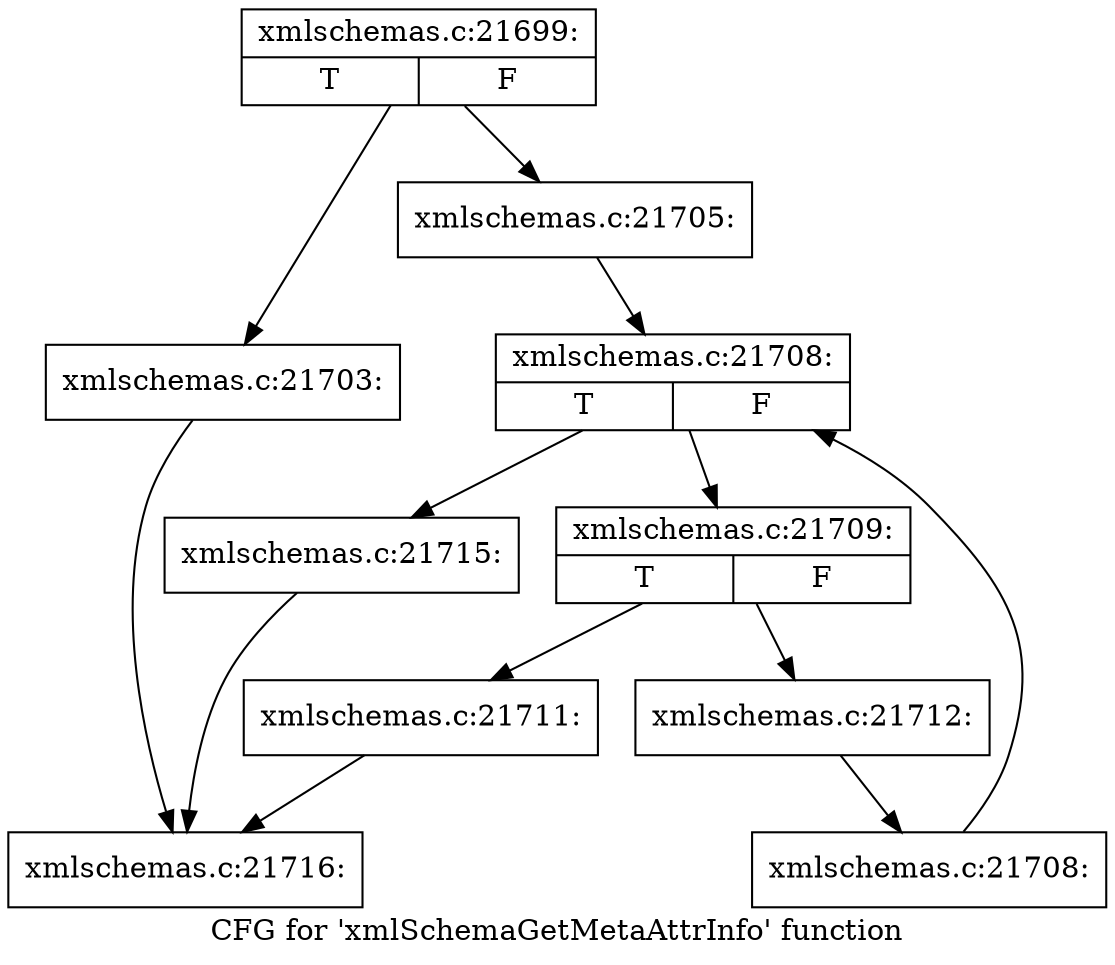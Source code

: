 digraph "CFG for 'xmlSchemaGetMetaAttrInfo' function" {
	label="CFG for 'xmlSchemaGetMetaAttrInfo' function";

	Node0x54aebc0 [shape=record,label="{xmlschemas.c:21699:|{<s0>T|<s1>F}}"];
	Node0x54aebc0 -> Node0x54aef50;
	Node0x54aebc0 -> Node0x54aefa0;
	Node0x54aef50 [shape=record,label="{xmlschemas.c:21703:}"];
	Node0x54aef50 -> Node0x54af060;
	Node0x54aefa0 [shape=record,label="{xmlschemas.c:21705:}"];
	Node0x54aefa0 -> Node0x54cffc0;
	Node0x54cffc0 [shape=record,label="{xmlschemas.c:21708:|{<s0>T|<s1>F}}"];
	Node0x54cffc0 -> Node0x54d02a0;
	Node0x54cffc0 -> Node0x54cfe20;
	Node0x54d02a0 [shape=record,label="{xmlschemas.c:21709:|{<s0>T|<s1>F}}"];
	Node0x54d02a0 -> Node0x54d0b10;
	Node0x54d02a0 -> Node0x54d0b60;
	Node0x54d0b10 [shape=record,label="{xmlschemas.c:21711:}"];
	Node0x54d0b10 -> Node0x54af060;
	Node0x54d0b60 [shape=record,label="{xmlschemas.c:21712:}"];
	Node0x54d0b60 -> Node0x54d0210;
	Node0x54d0210 [shape=record,label="{xmlschemas.c:21708:}"];
	Node0x54d0210 -> Node0x54cffc0;
	Node0x54cfe20 [shape=record,label="{xmlschemas.c:21715:}"];
	Node0x54cfe20 -> Node0x54af060;
	Node0x54af060 [shape=record,label="{xmlschemas.c:21716:}"];
}
